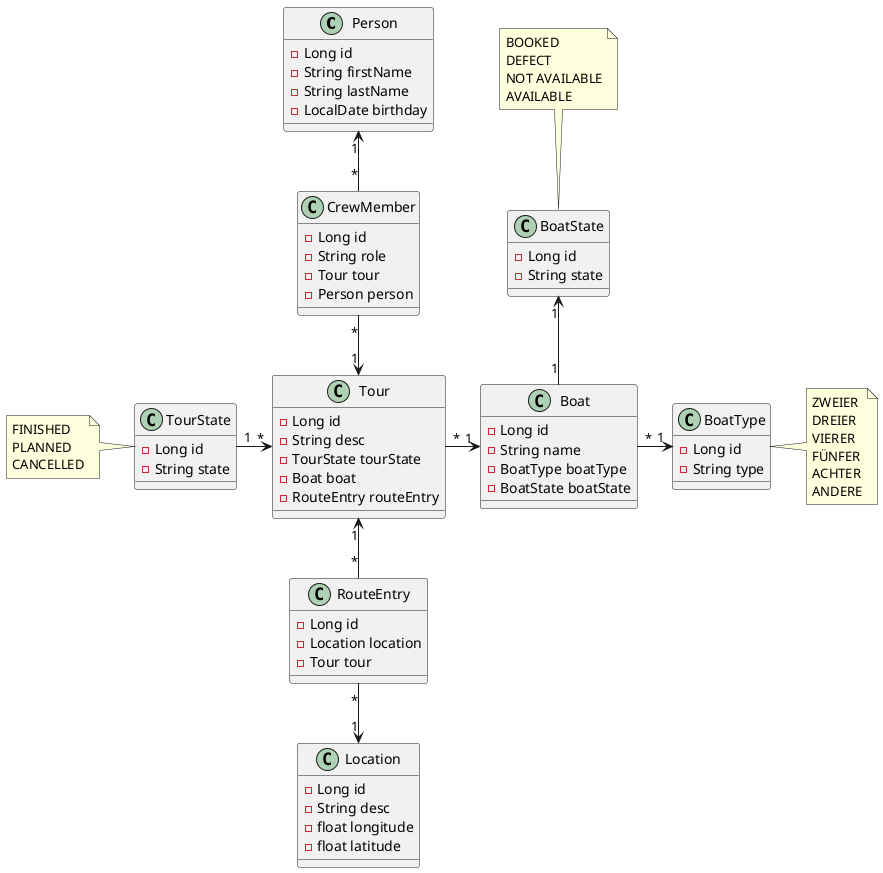 @startuml

class Person {
- Long id
- String firstName
- String lastName
- LocalDate birthday
}

class CrewMember {
- Long id
- String role
- Tour tour
- Person person
}

class Tour {
- Long id
- String desc
- TourState tourState
- Boat boat
- RouteEntry routeEntry
}

class RouteEntry{
- Long id
- Location location
- Tour tour
}

class TourState {
- Long id
- String state
}

note left: FINISHED\nPLANNED\nCANCELLED

class Location {
- Long id
- String desc
- float longitude
- float latitude
}

class Boat {
- Long id
- String name
- BoatType boatType
- BoatState boatState
}

class BoatState {
- Long id
- String state
}

note top: BOOKED\nDEFECT\nNOT AVAILABLE\nAVAILABLE

class BoatType {
- Long id
- String type
}
note right: ZWEIER\nDREIER\nVIERER\nFÜNFER\nACHTER\nANDERE

Person "1" <-- "*" CrewMember
CrewMember "*" --> "1" Tour
TourState "1" -right-> "*" Tour
Location "1" <-up- "*" RouteEntry
RouteEntry "*" -up-> "1" Tour
Tour "*" -right-> "1" Boat
Boat "*" -right-> "1" BoatType
Boat "1" -up-> "1" BoatState

@enduml
